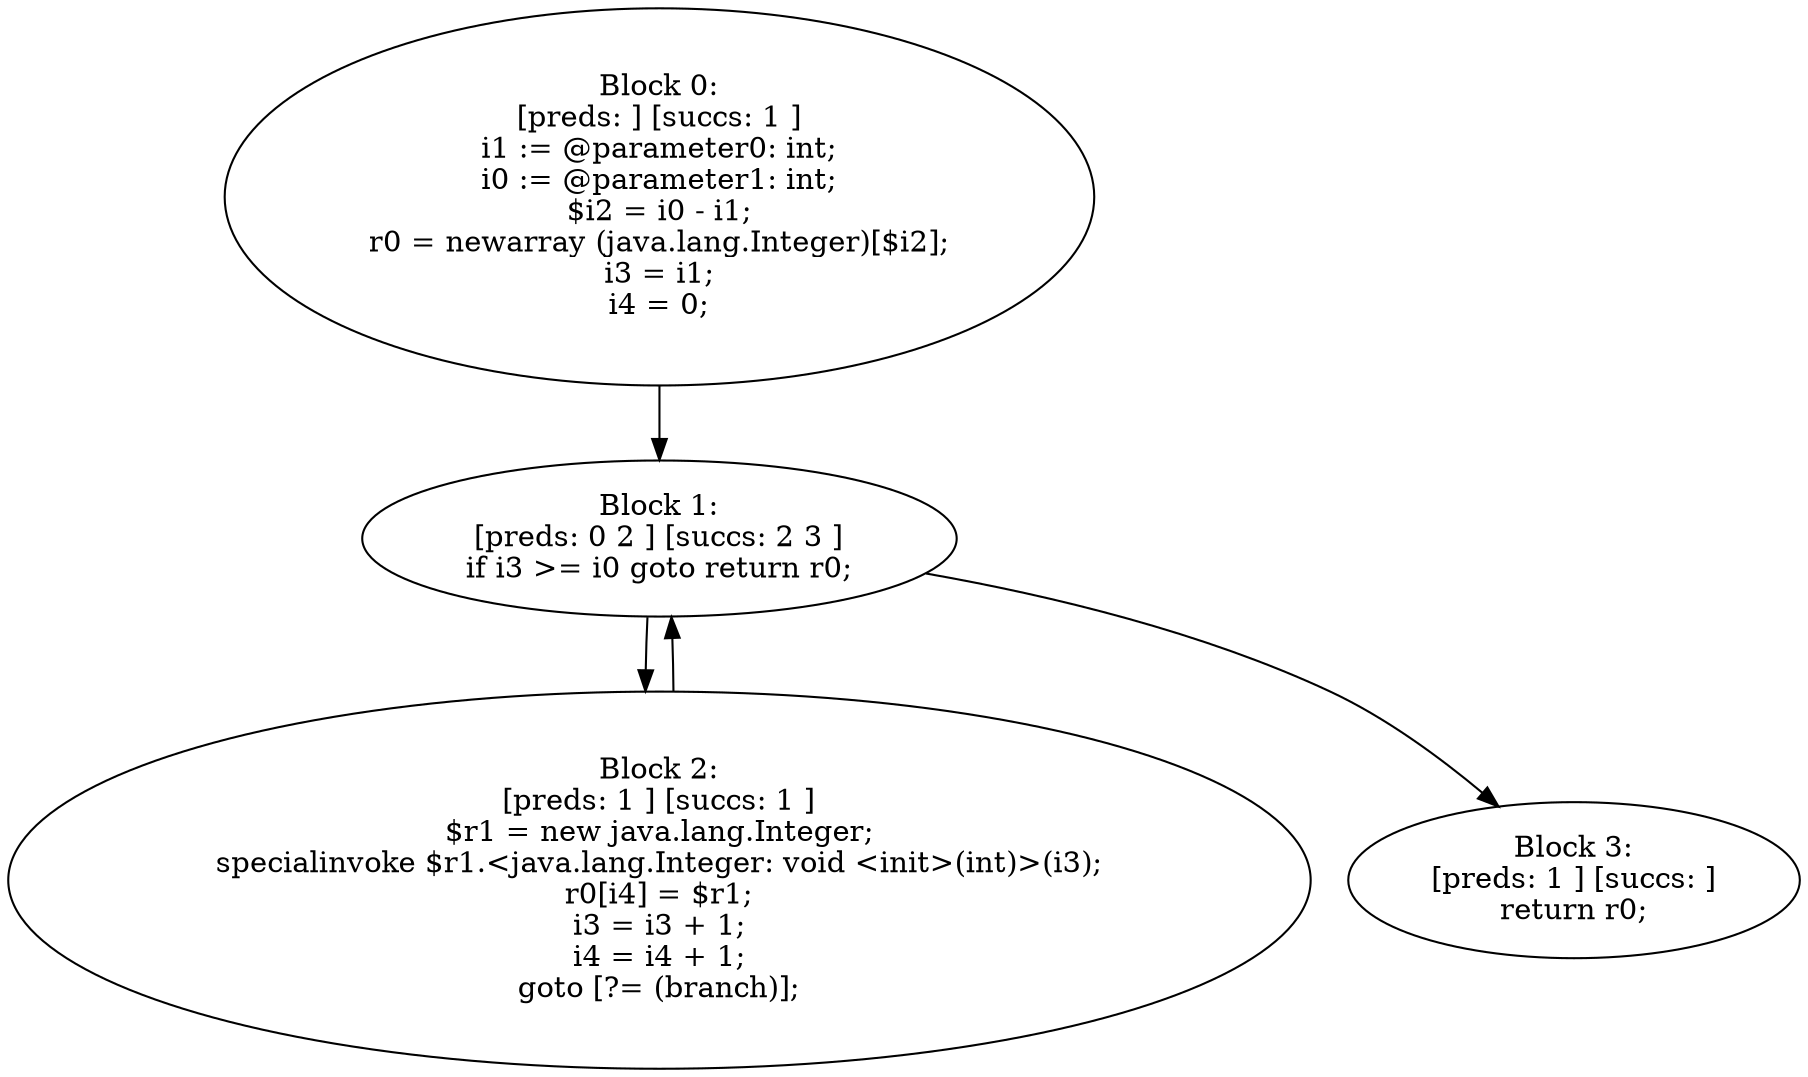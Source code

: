 digraph "unitGraph" {
    "Block 0:
[preds: ] [succs: 1 ]
i1 := @parameter0: int;
i0 := @parameter1: int;
$i2 = i0 - i1;
r0 = newarray (java.lang.Integer)[$i2];
i3 = i1;
i4 = 0;
"
    "Block 1:
[preds: 0 2 ] [succs: 2 3 ]
if i3 >= i0 goto return r0;
"
    "Block 2:
[preds: 1 ] [succs: 1 ]
$r1 = new java.lang.Integer;
specialinvoke $r1.<java.lang.Integer: void <init>(int)>(i3);
r0[i4] = $r1;
i3 = i3 + 1;
i4 = i4 + 1;
goto [?= (branch)];
"
    "Block 3:
[preds: 1 ] [succs: ]
return r0;
"
    "Block 0:
[preds: ] [succs: 1 ]
i1 := @parameter0: int;
i0 := @parameter1: int;
$i2 = i0 - i1;
r0 = newarray (java.lang.Integer)[$i2];
i3 = i1;
i4 = 0;
"->"Block 1:
[preds: 0 2 ] [succs: 2 3 ]
if i3 >= i0 goto return r0;
";
    "Block 1:
[preds: 0 2 ] [succs: 2 3 ]
if i3 >= i0 goto return r0;
"->"Block 2:
[preds: 1 ] [succs: 1 ]
$r1 = new java.lang.Integer;
specialinvoke $r1.<java.lang.Integer: void <init>(int)>(i3);
r0[i4] = $r1;
i3 = i3 + 1;
i4 = i4 + 1;
goto [?= (branch)];
";
    "Block 1:
[preds: 0 2 ] [succs: 2 3 ]
if i3 >= i0 goto return r0;
"->"Block 3:
[preds: 1 ] [succs: ]
return r0;
";
    "Block 2:
[preds: 1 ] [succs: 1 ]
$r1 = new java.lang.Integer;
specialinvoke $r1.<java.lang.Integer: void <init>(int)>(i3);
r0[i4] = $r1;
i3 = i3 + 1;
i4 = i4 + 1;
goto [?= (branch)];
"->"Block 1:
[preds: 0 2 ] [succs: 2 3 ]
if i3 >= i0 goto return r0;
";
}

